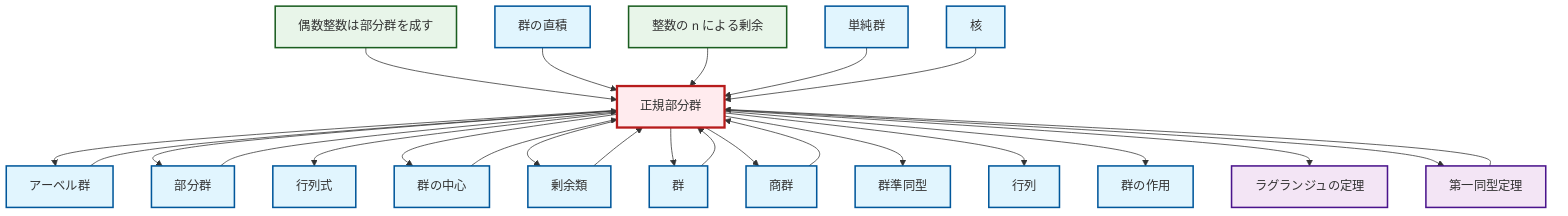 graph TD
    classDef definition fill:#e1f5fe,stroke:#01579b,stroke-width:2px
    classDef theorem fill:#f3e5f5,stroke:#4a148c,stroke-width:2px
    classDef axiom fill:#fff3e0,stroke:#e65100,stroke-width:2px
    classDef example fill:#e8f5e9,stroke:#1b5e20,stroke-width:2px
    classDef current fill:#ffebee,stroke:#b71c1c,stroke-width:3px
    def-simple-group["単純群"]:::definition
    def-determinant["行列式"]:::definition
    def-homomorphism["群準同型"]:::definition
    def-coset["剰余類"]:::definition
    def-kernel["核"]:::definition
    ex-quotient-integers-mod-n["整数の n による剰余"]:::example
    def-center-of-group["群の中心"]:::definition
    def-quotient-group["商群"]:::definition
    ex-even-integers-subgroup["偶数整数は部分群を成す"]:::example
    thm-first-isomorphism["第一同型定理"]:::theorem
    def-normal-subgroup["正規部分群"]:::definition
    def-matrix["行列"]:::definition
    def-direct-product["群の直積"]:::definition
    def-subgroup["部分群"]:::definition
    def-group["群"]:::definition
    thm-lagrange["ラグランジュの定理"]:::theorem
    def-group-action["群の作用"]:::definition
    def-abelian-group["アーベル群"]:::definition
    def-normal-subgroup --> def-abelian-group
    def-normal-subgroup --> def-subgroup
    def-normal-subgroup --> def-determinant
    ex-even-integers-subgroup --> def-normal-subgroup
    def-normal-subgroup --> def-center-of-group
    def-normal-subgroup --> def-coset
    def-normal-subgroup --> def-group
    def-normal-subgroup --> def-quotient-group
    def-normal-subgroup --> def-homomorphism
    def-center-of-group --> def-normal-subgroup
    def-normal-subgroup --> def-matrix
    def-normal-subgroup --> def-group-action
    thm-first-isomorphism --> def-normal-subgroup
    def-normal-subgroup --> thm-lagrange
    def-subgroup --> def-normal-subgroup
    def-abelian-group --> def-normal-subgroup
    def-direct-product --> def-normal-subgroup
    ex-quotient-integers-mod-n --> def-normal-subgroup
    def-simple-group --> def-normal-subgroup
    def-quotient-group --> def-normal-subgroup
    def-group --> def-normal-subgroup
    def-kernel --> def-normal-subgroup
    def-coset --> def-normal-subgroup
    def-normal-subgroup --> thm-first-isomorphism
    class def-normal-subgroup current